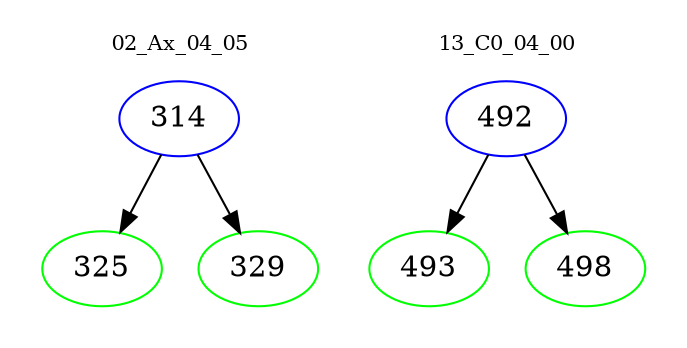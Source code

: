 digraph{
subgraph cluster_0 {
color = white
label = "02_Ax_04_05";
fontsize=10;
T0_314 [label="314", color="blue"]
T0_314 -> T0_325 [color="black"]
T0_325 [label="325", color="green"]
T0_314 -> T0_329 [color="black"]
T0_329 [label="329", color="green"]
}
subgraph cluster_1 {
color = white
label = "13_C0_04_00";
fontsize=10;
T1_492 [label="492", color="blue"]
T1_492 -> T1_493 [color="black"]
T1_493 [label="493", color="green"]
T1_492 -> T1_498 [color="black"]
T1_498 [label="498", color="green"]
}
}
